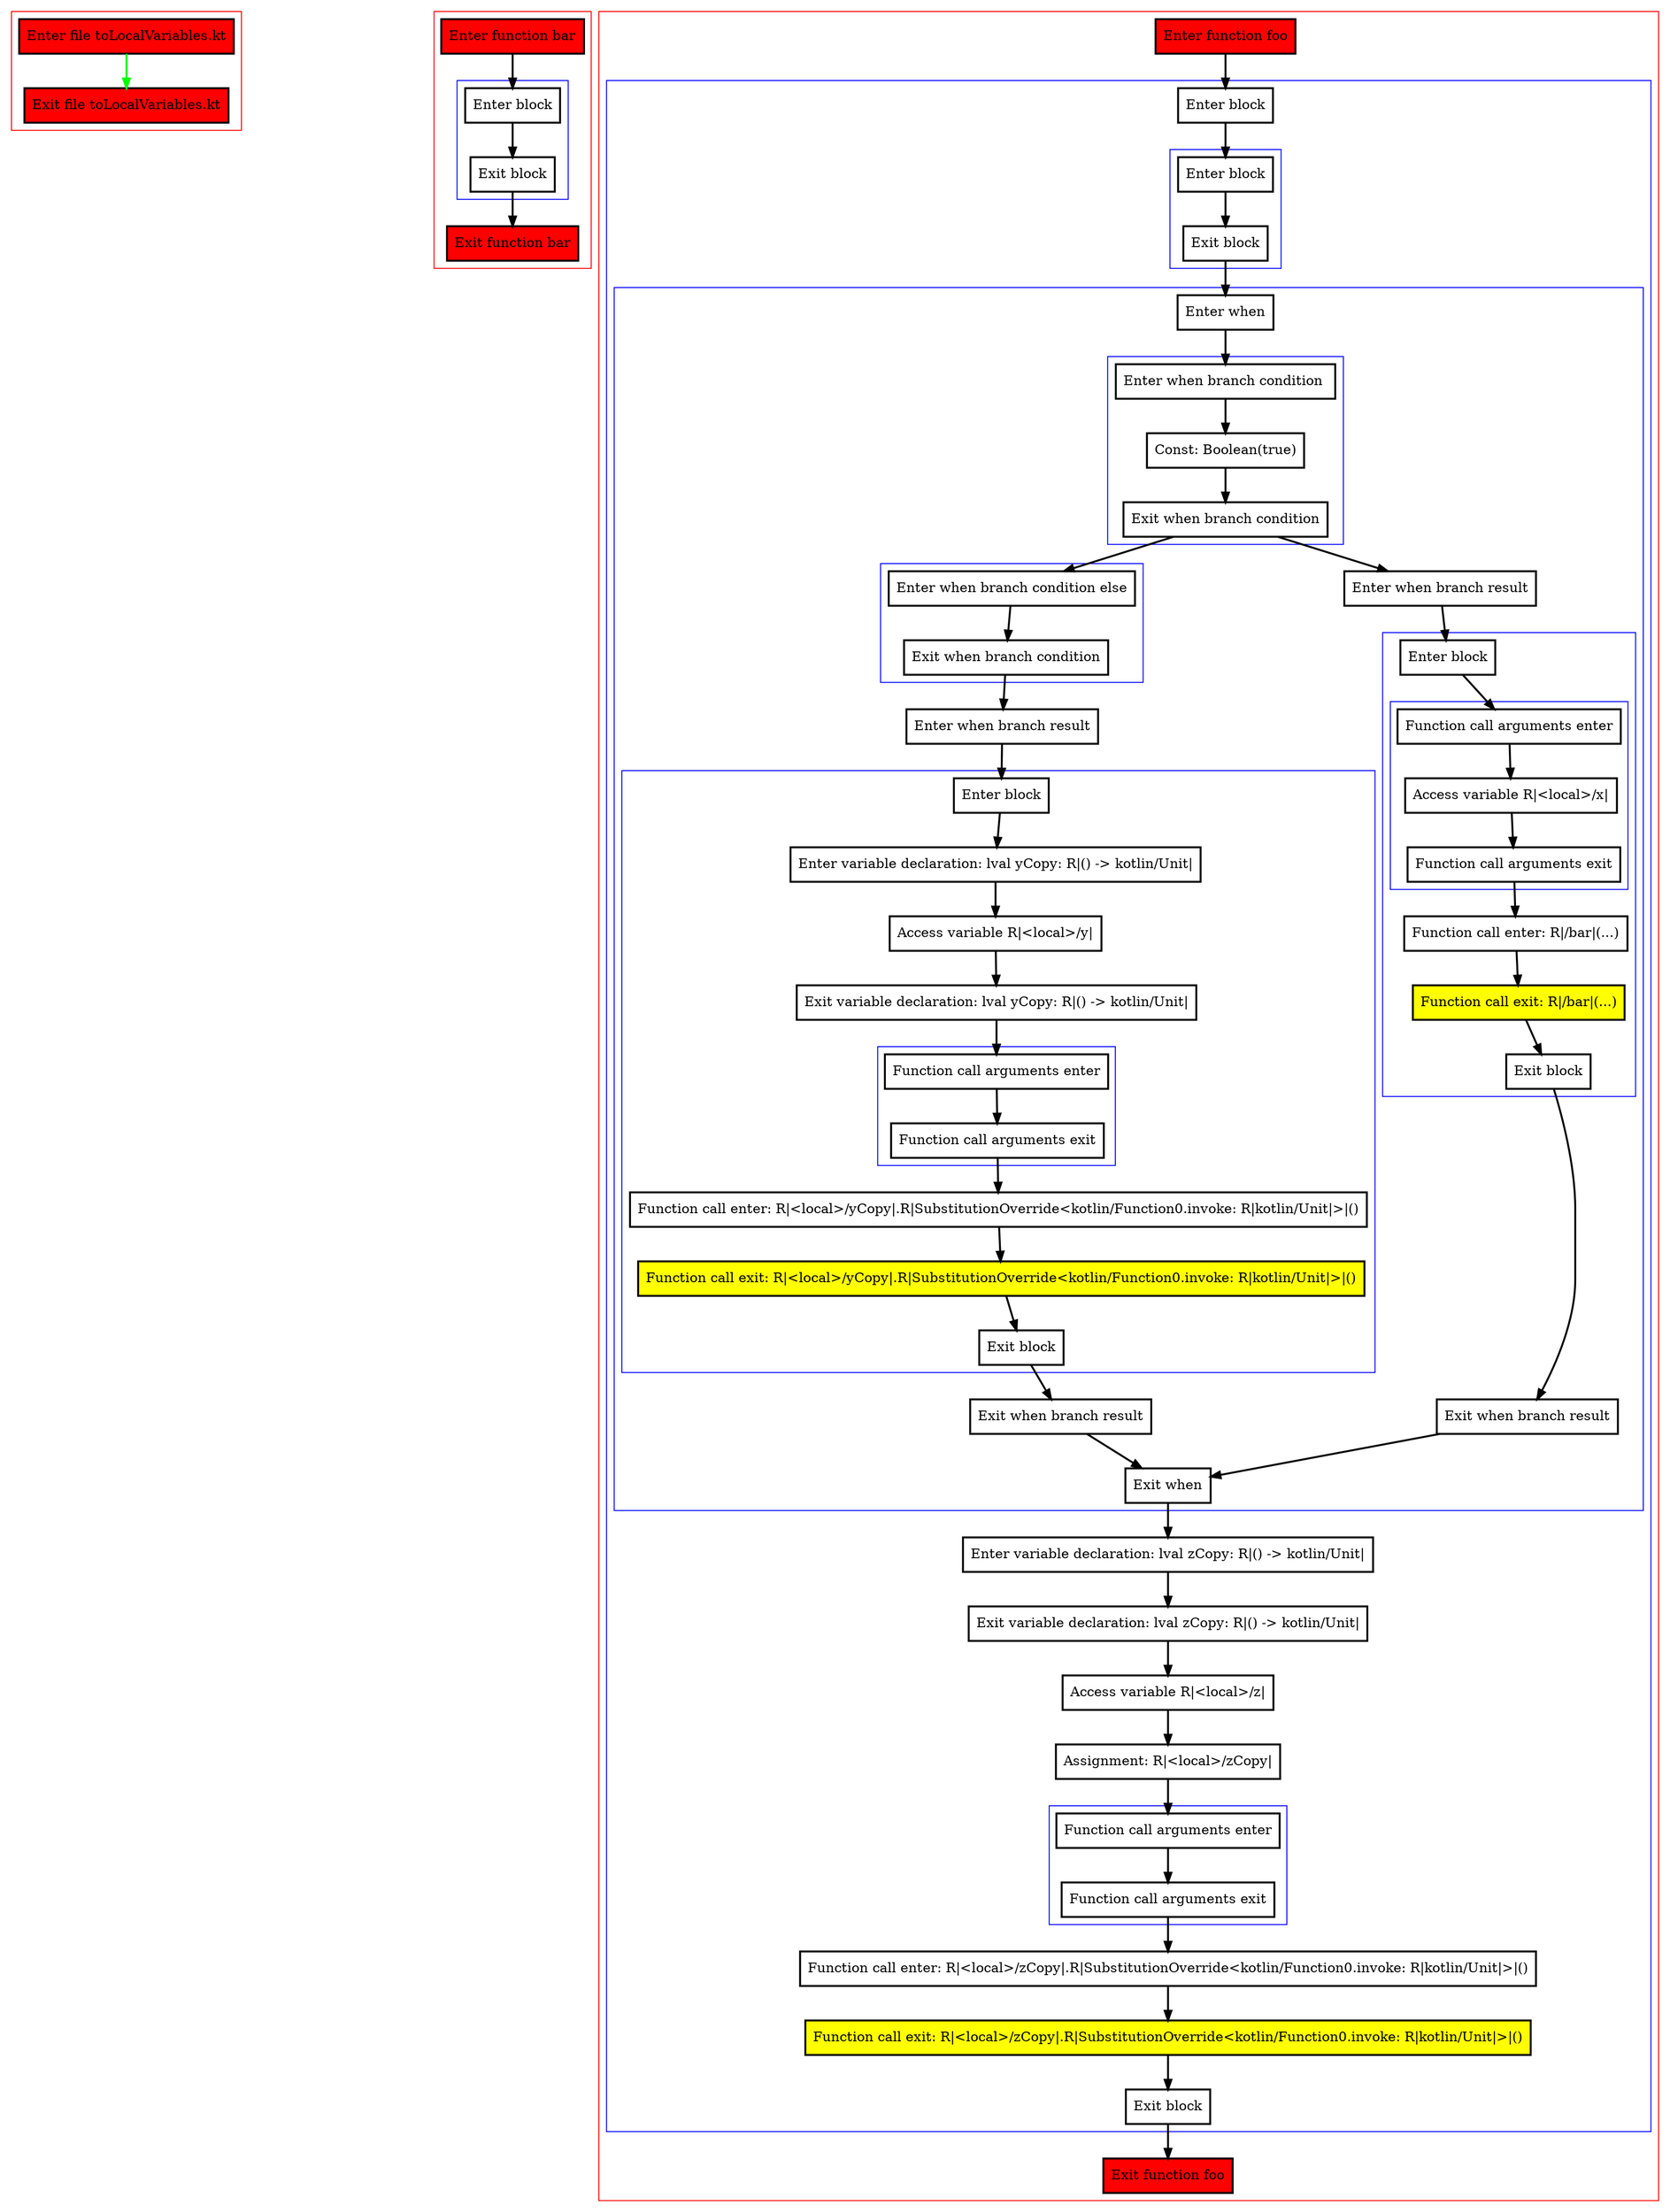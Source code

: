 digraph toLocalVariables_kt {
    graph [nodesep=3]
    node [shape=box penwidth=2]
    edge [penwidth=2]

    subgraph cluster_0 {
        color=red
        0 [label="Enter file toLocalVariables.kt" style="filled" fillcolor=red];
        1 [label="Exit file toLocalVariables.kt" style="filled" fillcolor=red];
    }
    0 -> {1} [color=green];

    subgraph cluster_1 {
        color=red
        2 [label="Enter function bar" style="filled" fillcolor=red];
        subgraph cluster_2 {
            color=blue
            3 [label="Enter block"];
            4 [label="Exit block"];
        }
        5 [label="Exit function bar" style="filled" fillcolor=red];
    }
    2 -> {3};
    3 -> {4};
    4 -> {5};

    subgraph cluster_3 {
        color=red
        6 [label="Enter function foo" style="filled" fillcolor=red];
        subgraph cluster_4 {
            color=blue
            7 [label="Enter block"];
            subgraph cluster_5 {
                color=blue
                8 [label="Enter block"];
                9 [label="Exit block"];
            }
            subgraph cluster_6 {
                color=blue
                10 [label="Enter when"];
                subgraph cluster_7 {
                    color=blue
                    11 [label="Enter when branch condition "];
                    12 [label="Const: Boolean(true)"];
                    13 [label="Exit when branch condition"];
                }
                subgraph cluster_8 {
                    color=blue
                    14 [label="Enter when branch condition else"];
                    15 [label="Exit when branch condition"];
                }
                16 [label="Enter when branch result"];
                subgraph cluster_9 {
                    color=blue
                    17 [label="Enter block"];
                    18 [label="Enter variable declaration: lval yCopy: R|() -> kotlin/Unit|"];
                    19 [label="Access variable R|<local>/y|"];
                    20 [label="Exit variable declaration: lval yCopy: R|() -> kotlin/Unit|"];
                    subgraph cluster_10 {
                        color=blue
                        21 [label="Function call arguments enter"];
                        22 [label="Function call arguments exit"];
                    }
                    23 [label="Function call enter: R|<local>/yCopy|.R|SubstitutionOverride<kotlin/Function0.invoke: R|kotlin/Unit|>|()"];
                    24 [label="Function call exit: R|<local>/yCopy|.R|SubstitutionOverride<kotlin/Function0.invoke: R|kotlin/Unit|>|()" style="filled" fillcolor=yellow];
                    25 [label="Exit block"];
                }
                26 [label="Exit when branch result"];
                27 [label="Enter when branch result"];
                subgraph cluster_11 {
                    color=blue
                    28 [label="Enter block"];
                    subgraph cluster_12 {
                        color=blue
                        29 [label="Function call arguments enter"];
                        30 [label="Access variable R|<local>/x|"];
                        31 [label="Function call arguments exit"];
                    }
                    32 [label="Function call enter: R|/bar|(...)"];
                    33 [label="Function call exit: R|/bar|(...)" style="filled" fillcolor=yellow];
                    34 [label="Exit block"];
                }
                35 [label="Exit when branch result"];
                36 [label="Exit when"];
            }
            37 [label="Enter variable declaration: lval zCopy: R|() -> kotlin/Unit|"];
            38 [label="Exit variable declaration: lval zCopy: R|() -> kotlin/Unit|"];
            39 [label="Access variable R|<local>/z|"];
            40 [label="Assignment: R|<local>/zCopy|"];
            subgraph cluster_13 {
                color=blue
                41 [label="Function call arguments enter"];
                42 [label="Function call arguments exit"];
            }
            43 [label="Function call enter: R|<local>/zCopy|.R|SubstitutionOverride<kotlin/Function0.invoke: R|kotlin/Unit|>|()"];
            44 [label="Function call exit: R|<local>/zCopy|.R|SubstitutionOverride<kotlin/Function0.invoke: R|kotlin/Unit|>|()" style="filled" fillcolor=yellow];
            45 [label="Exit block"];
        }
        46 [label="Exit function foo" style="filled" fillcolor=red];
    }
    6 -> {7};
    7 -> {8};
    8 -> {9};
    9 -> {10};
    10 -> {11};
    11 -> {12};
    12 -> {13};
    13 -> {14 27};
    14 -> {15};
    15 -> {16};
    16 -> {17};
    17 -> {18};
    18 -> {19};
    19 -> {20};
    20 -> {21};
    21 -> {22};
    22 -> {23};
    23 -> {24};
    24 -> {25};
    25 -> {26};
    26 -> {36};
    27 -> {28};
    28 -> {29};
    29 -> {30};
    30 -> {31};
    31 -> {32};
    32 -> {33};
    33 -> {34};
    34 -> {35};
    35 -> {36};
    36 -> {37};
    37 -> {38};
    38 -> {39};
    39 -> {40};
    40 -> {41};
    41 -> {42};
    42 -> {43};
    43 -> {44};
    44 -> {45};
    45 -> {46};

}
